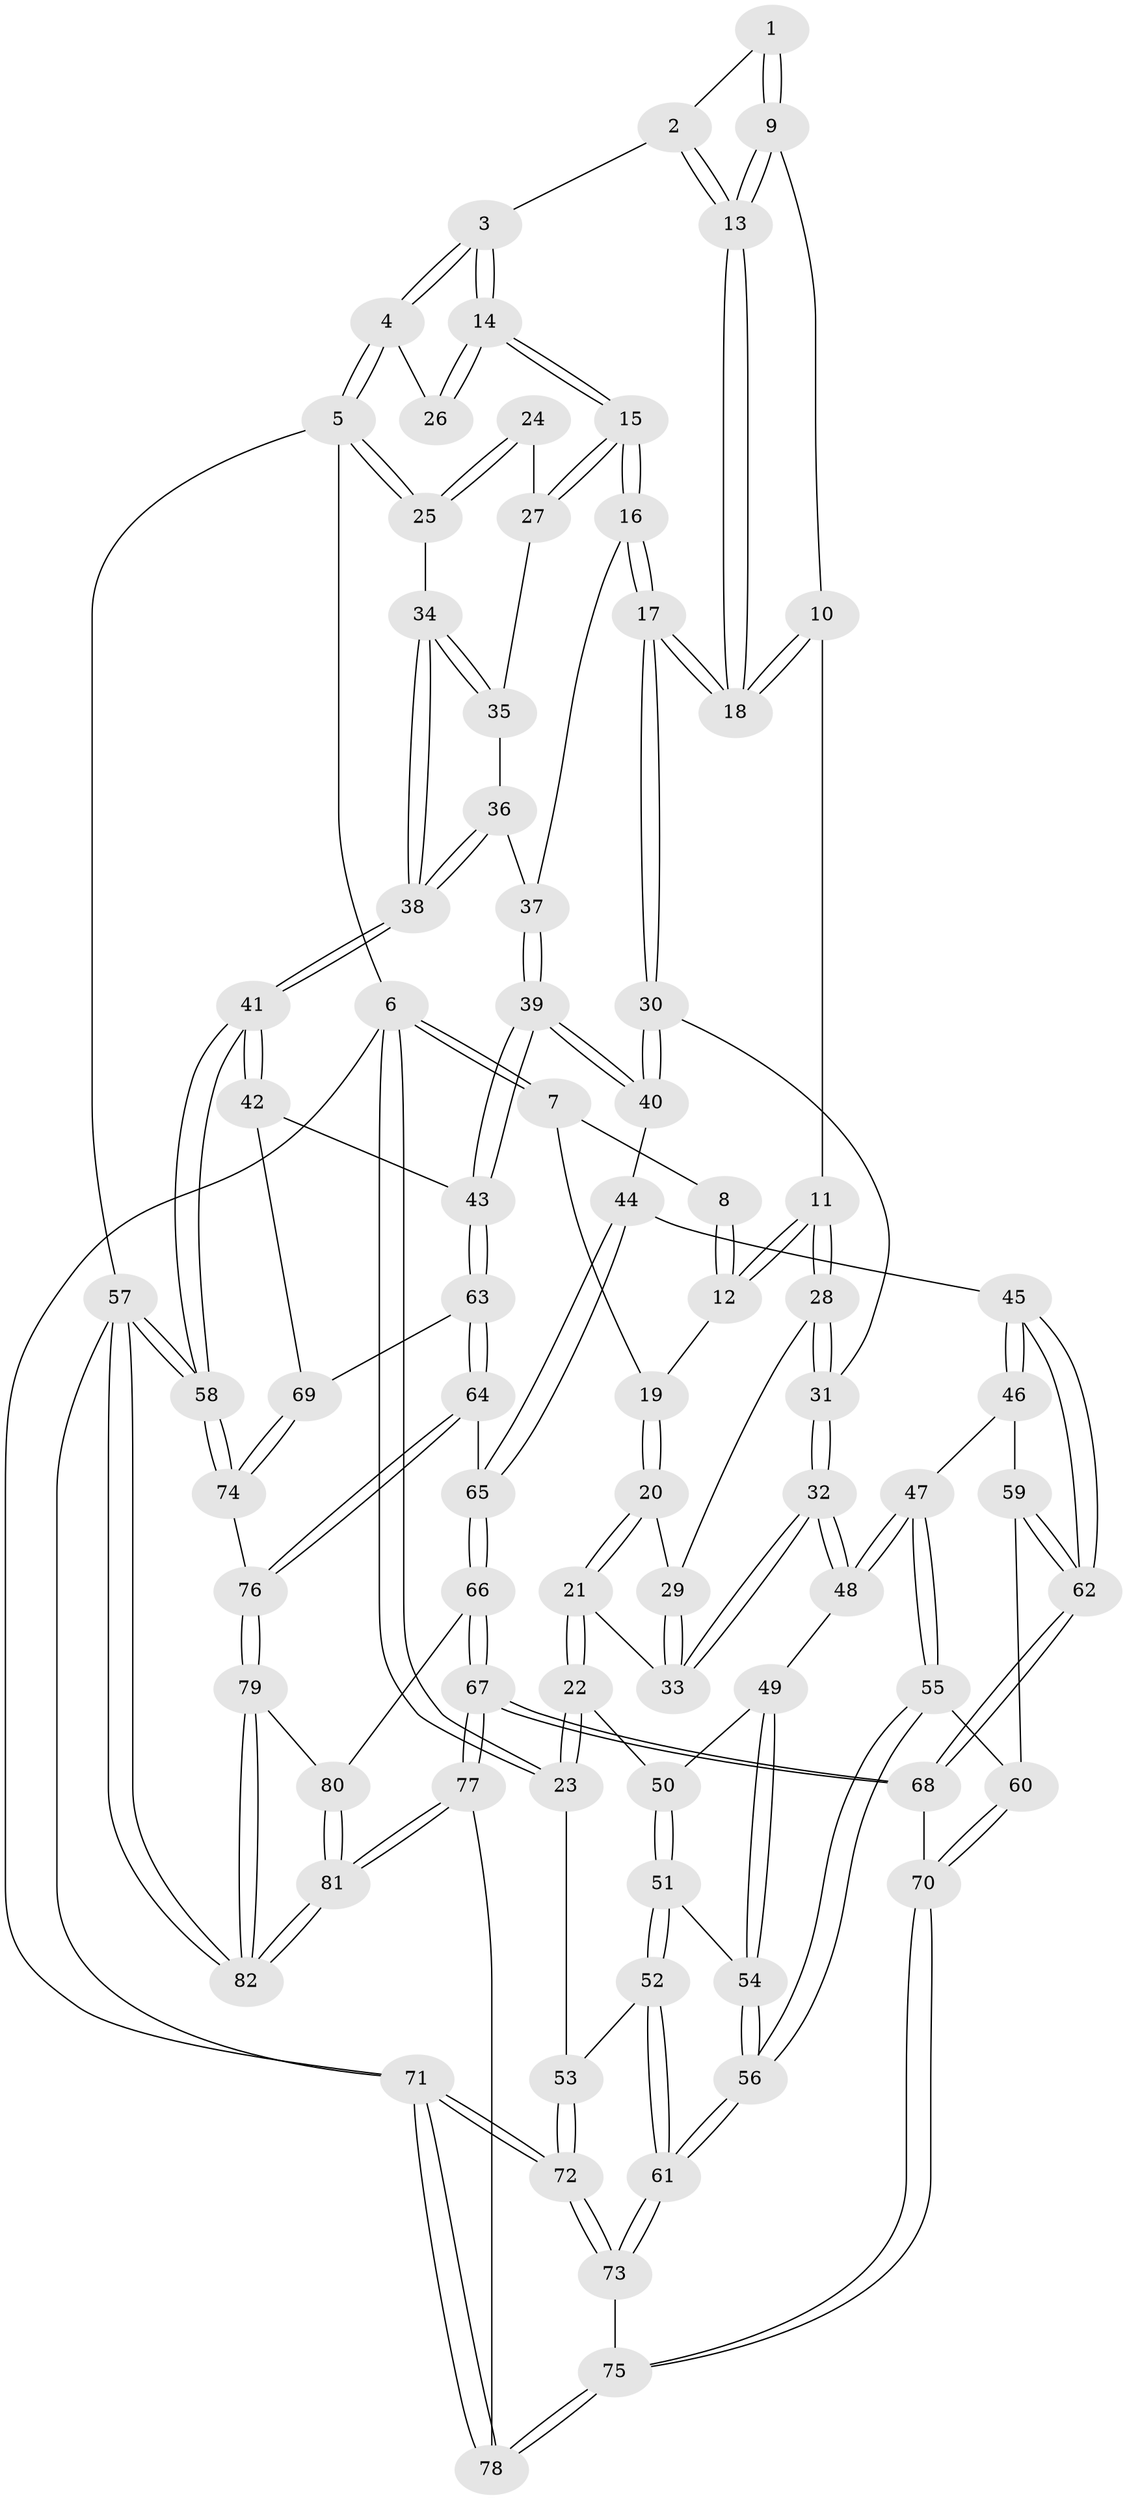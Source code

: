 // coarse degree distribution, {5: 0.43859649122807015, 4: 0.2807017543859649, 6: 0.12280701754385964, 3: 0.10526315789473684, 7: 0.05263157894736842}
// Generated by graph-tools (version 1.1) at 2025/05/03/04/25 22:05:46]
// undirected, 82 vertices, 202 edges
graph export_dot {
graph [start="1"]
  node [color=gray90,style=filled];
  1 [pos="+0.5243036436228491+0"];
  2 [pos="+0.6275795226111551+0"];
  3 [pos="+0.7550437709597702+0"];
  4 [pos="+1+0"];
  5 [pos="+1+0"];
  6 [pos="+0+0"];
  7 [pos="+0+0"];
  8 [pos="+0.30402516546928315+0"];
  9 [pos="+0.47874696568649766+0.029708987268718273"];
  10 [pos="+0.41336978736152347+0.06491039969864465"];
  11 [pos="+0.31192490666412565+0.0706214903972222"];
  12 [pos="+0.3075654429760112+0.056594360684799276"];
  13 [pos="+0.5719577159881067+0.15220185298849337"];
  14 [pos="+0.7945496085455539+0.14713617671581447"];
  15 [pos="+0.7887011255949121+0.1631672740175358"];
  16 [pos="+0.769162048736176+0.18510515155315962"];
  17 [pos="+0.5999968672650011+0.2540127681394601"];
  18 [pos="+0.5723821547161426+0.15633744547450645"];
  19 [pos="+0.10055396791090157+0.06015355179887967"];
  20 [pos="+0.09687609323062486+0.21513476797889447"];
  21 [pos="+0.053737428598231315+0.29648072489373906"];
  22 [pos="+0.03026923847273676+0.3146863354299543"];
  23 [pos="+0+0.3605528514919624"];
  24 [pos="+1+0.12748133335826714"];
  25 [pos="+1+0.07918292689897571"];
  26 [pos="+0.8983363238023356+0.10789809432833128"];
  27 [pos="+0.9357660888841486+0.22016700970457073"];
  28 [pos="+0.3116200932965707+0.0777140930605861"];
  29 [pos="+0.30226582693842946+0.09992893170475839"];
  30 [pos="+0.5950675948411076+0.2606716123959211"];
  31 [pos="+0.5856478378122162+0.26255694380287303"];
  32 [pos="+0.39838494353422604+0.34842923196609077"];
  33 [pos="+0.32599471838113286+0.2902338190520571"];
  34 [pos="+1+0.32595228805145954"];
  35 [pos="+0.9833966973744167+0.25740084653883377"];
  36 [pos="+0.8991971780664371+0.3375908128325621"];
  37 [pos="+0.8588657118672742+0.3365030456456663"];
  38 [pos="+1+0.5234873712854493"];
  39 [pos="+0.8003819513374111+0.5570713075460122"];
  40 [pos="+0.6964392505200467+0.5404984310445847"];
  41 [pos="+1+0.5701828714068761"];
  42 [pos="+0.8675498318141629+0.5760484038538806"];
  43 [pos="+0.817713449414506+0.5666671762813393"];
  44 [pos="+0.6934377987581335+0.5427183073797892"];
  45 [pos="+0.6476786890695535+0.5690817739248909"];
  46 [pos="+0.4388497277746489+0.5650533777244735"];
  47 [pos="+0.42281054691729486+0.5549650064425039"];
  48 [pos="+0.3635557544988751+0.4651444912218055"];
  49 [pos="+0.27284548793759406+0.4875559234526991"];
  50 [pos="+0.24130595474790364+0.4784028815641472"];
  51 [pos="+0.08230605642065862+0.5944062615940964"];
  52 [pos="+0.03089948544201058+0.6227357884193577"];
  53 [pos="+0+0.5808084936694206"];
  54 [pos="+0.2460536856423344+0.5700032163093509"];
  55 [pos="+0.23916086829994418+0.7353746815222583"];
  56 [pos="+0.23214772586223656+0.737842575560335"];
  57 [pos="+1+1"];
  58 [pos="+1+0.8021538105251931"];
  59 [pos="+0.4422709017481291+0.6711748985998054"];
  60 [pos="+0.4024747578180994+0.7434348838617274"];
  61 [pos="+0.22542392732030236+0.743487502416039"];
  62 [pos="+0.5734262663634256+0.7607310323111457"];
  63 [pos="+0.771825481788644+0.8113360840260538"];
  64 [pos="+0.7582455591186061+0.8247766814193555"];
  65 [pos="+0.7036066455121097+0.8461866966672783"];
  66 [pos="+0.698456573928464+0.8495742647212783"];
  67 [pos="+0.6333168426360524+0.8577070759739165"];
  68 [pos="+0.5725592535511058+0.7853480372169693"];
  69 [pos="+0.8858354801499884+0.8114702227208637"];
  70 [pos="+0.45320233621203937+0.8167630792405913"];
  71 [pos="+0+1"];
  72 [pos="+0+1"];
  73 [pos="+0.2171598041416535+0.842938174103457"];
  74 [pos="+0.9595073244770195+0.8641396080788624"];
  75 [pos="+0.3577933335744186+0.9922226475793352"];
  76 [pos="+0.874524281004409+0.9469288976798712"];
  77 [pos="+0.5064887169749613+1"];
  78 [pos="+0.41713798939554037+1"];
  79 [pos="+0.861064799471858+0.980508401665703"];
  80 [pos="+0.7254551561152585+0.8971240265135856"];
  81 [pos="+0.7950648424231949+1"];
  82 [pos="+0.8145496412514845+1"];
  1 -- 2;
  1 -- 9;
  1 -- 9;
  2 -- 3;
  2 -- 13;
  2 -- 13;
  3 -- 4;
  3 -- 4;
  3 -- 14;
  3 -- 14;
  4 -- 5;
  4 -- 5;
  4 -- 26;
  5 -- 6;
  5 -- 25;
  5 -- 25;
  5 -- 57;
  6 -- 7;
  6 -- 7;
  6 -- 23;
  6 -- 23;
  6 -- 71;
  7 -- 8;
  7 -- 19;
  8 -- 12;
  8 -- 12;
  9 -- 10;
  9 -- 13;
  9 -- 13;
  10 -- 11;
  10 -- 18;
  10 -- 18;
  11 -- 12;
  11 -- 12;
  11 -- 28;
  11 -- 28;
  12 -- 19;
  13 -- 18;
  13 -- 18;
  14 -- 15;
  14 -- 15;
  14 -- 26;
  14 -- 26;
  15 -- 16;
  15 -- 16;
  15 -- 27;
  15 -- 27;
  16 -- 17;
  16 -- 17;
  16 -- 37;
  17 -- 18;
  17 -- 18;
  17 -- 30;
  17 -- 30;
  19 -- 20;
  19 -- 20;
  20 -- 21;
  20 -- 21;
  20 -- 29;
  21 -- 22;
  21 -- 22;
  21 -- 33;
  22 -- 23;
  22 -- 23;
  22 -- 50;
  23 -- 53;
  24 -- 25;
  24 -- 25;
  24 -- 27;
  25 -- 34;
  27 -- 35;
  28 -- 29;
  28 -- 31;
  28 -- 31;
  29 -- 33;
  29 -- 33;
  30 -- 31;
  30 -- 40;
  30 -- 40;
  31 -- 32;
  31 -- 32;
  32 -- 33;
  32 -- 33;
  32 -- 48;
  32 -- 48;
  34 -- 35;
  34 -- 35;
  34 -- 38;
  34 -- 38;
  35 -- 36;
  36 -- 37;
  36 -- 38;
  36 -- 38;
  37 -- 39;
  37 -- 39;
  38 -- 41;
  38 -- 41;
  39 -- 40;
  39 -- 40;
  39 -- 43;
  39 -- 43;
  40 -- 44;
  41 -- 42;
  41 -- 42;
  41 -- 58;
  41 -- 58;
  42 -- 43;
  42 -- 69;
  43 -- 63;
  43 -- 63;
  44 -- 45;
  44 -- 65;
  44 -- 65;
  45 -- 46;
  45 -- 46;
  45 -- 62;
  45 -- 62;
  46 -- 47;
  46 -- 59;
  47 -- 48;
  47 -- 48;
  47 -- 55;
  47 -- 55;
  48 -- 49;
  49 -- 50;
  49 -- 54;
  49 -- 54;
  50 -- 51;
  50 -- 51;
  51 -- 52;
  51 -- 52;
  51 -- 54;
  52 -- 53;
  52 -- 61;
  52 -- 61;
  53 -- 72;
  53 -- 72;
  54 -- 56;
  54 -- 56;
  55 -- 56;
  55 -- 56;
  55 -- 60;
  56 -- 61;
  56 -- 61;
  57 -- 58;
  57 -- 58;
  57 -- 82;
  57 -- 82;
  57 -- 71;
  58 -- 74;
  58 -- 74;
  59 -- 60;
  59 -- 62;
  59 -- 62;
  60 -- 70;
  60 -- 70;
  61 -- 73;
  61 -- 73;
  62 -- 68;
  62 -- 68;
  63 -- 64;
  63 -- 64;
  63 -- 69;
  64 -- 65;
  64 -- 76;
  64 -- 76;
  65 -- 66;
  65 -- 66;
  66 -- 67;
  66 -- 67;
  66 -- 80;
  67 -- 68;
  67 -- 68;
  67 -- 77;
  67 -- 77;
  68 -- 70;
  69 -- 74;
  69 -- 74;
  70 -- 75;
  70 -- 75;
  71 -- 72;
  71 -- 72;
  71 -- 78;
  71 -- 78;
  72 -- 73;
  72 -- 73;
  73 -- 75;
  74 -- 76;
  75 -- 78;
  75 -- 78;
  76 -- 79;
  76 -- 79;
  77 -- 78;
  77 -- 81;
  77 -- 81;
  79 -- 80;
  79 -- 82;
  79 -- 82;
  80 -- 81;
  80 -- 81;
  81 -- 82;
  81 -- 82;
}

